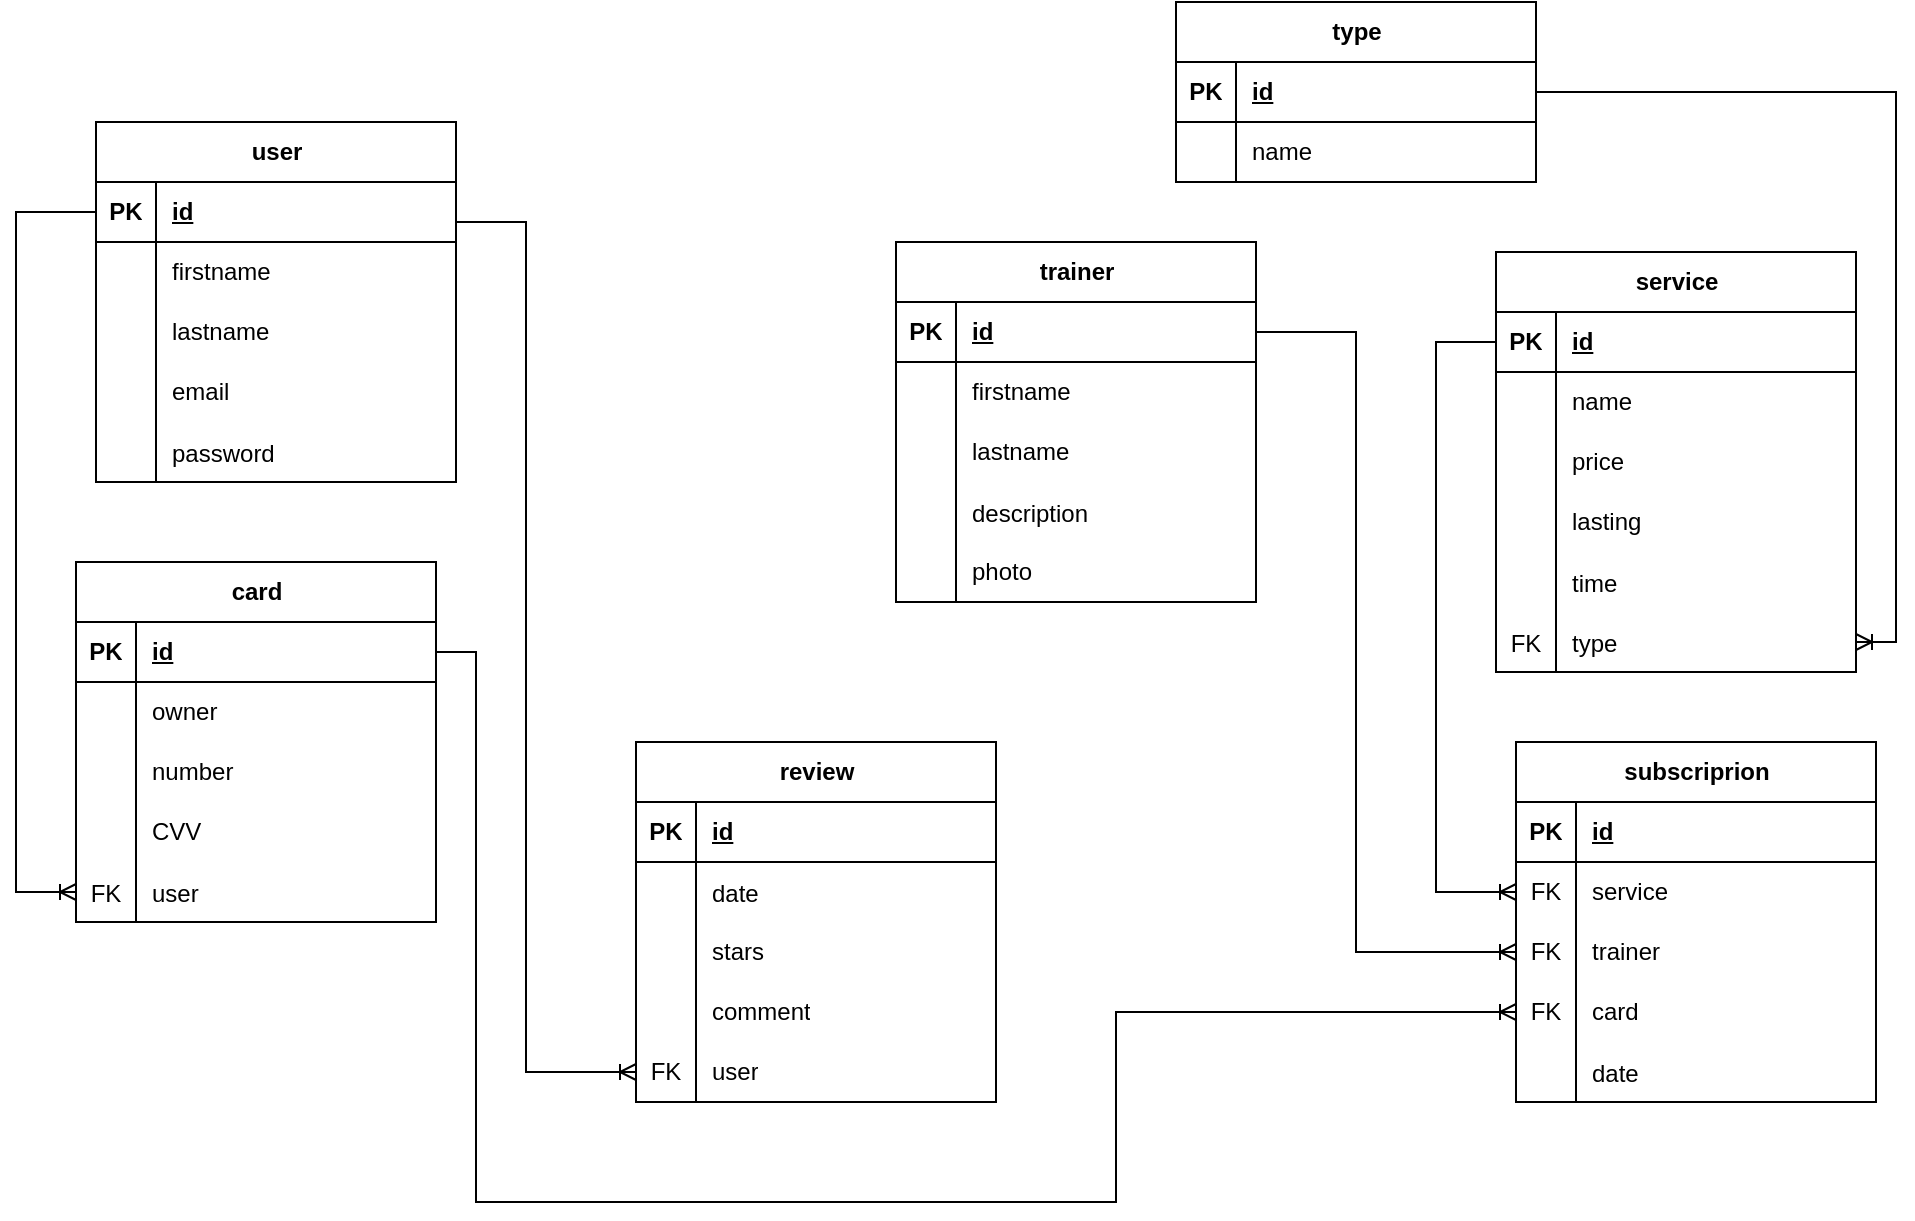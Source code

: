 <mxfile version="24.4.14" type="device">
  <diagram name="Страница — 1" id="z1n28d1z2kC2Fy-of5nL">
    <mxGraphModel dx="1433" dy="619" grid="1" gridSize="10" guides="1" tooltips="1" connect="1" arrows="1" fold="1" page="1" pageScale="1" pageWidth="1169" pageHeight="1654" math="0" shadow="0">
      <root>
        <mxCell id="0" />
        <mxCell id="1" parent="0" />
        <mxCell id="ek9z8chJMhZCGJEsI5D6-1" value="user" style="shape=table;startSize=30;container=1;collapsible=1;childLayout=tableLayout;fixedRows=1;rowLines=0;fontStyle=1;align=center;resizeLast=1;html=1;" parent="1" vertex="1">
          <mxGeometry x="130" y="90" width="180" height="180" as="geometry" />
        </mxCell>
        <mxCell id="ek9z8chJMhZCGJEsI5D6-2" value="" style="shape=tableRow;horizontal=0;startSize=0;swimlaneHead=0;swimlaneBody=0;fillColor=none;collapsible=0;dropTarget=0;points=[[0,0.5],[1,0.5]];portConstraint=eastwest;top=0;left=0;right=0;bottom=1;" parent="ek9z8chJMhZCGJEsI5D6-1" vertex="1">
          <mxGeometry y="30" width="180" height="30" as="geometry" />
        </mxCell>
        <mxCell id="ek9z8chJMhZCGJEsI5D6-3" value="PK" style="shape=partialRectangle;connectable=0;fillColor=none;top=0;left=0;bottom=0;right=0;fontStyle=1;overflow=hidden;whiteSpace=wrap;html=1;" parent="ek9z8chJMhZCGJEsI5D6-2" vertex="1">
          <mxGeometry width="30" height="30" as="geometry">
            <mxRectangle width="30" height="30" as="alternateBounds" />
          </mxGeometry>
        </mxCell>
        <mxCell id="ek9z8chJMhZCGJEsI5D6-4" value="id" style="shape=partialRectangle;connectable=0;fillColor=none;top=0;left=0;bottom=0;right=0;align=left;spacingLeft=6;fontStyle=5;overflow=hidden;whiteSpace=wrap;html=1;" parent="ek9z8chJMhZCGJEsI5D6-2" vertex="1">
          <mxGeometry x="30" width="150" height="30" as="geometry">
            <mxRectangle width="150" height="30" as="alternateBounds" />
          </mxGeometry>
        </mxCell>
        <mxCell id="ek9z8chJMhZCGJEsI5D6-5" value="" style="shape=tableRow;horizontal=0;startSize=0;swimlaneHead=0;swimlaneBody=0;fillColor=none;collapsible=0;dropTarget=0;points=[[0,0.5],[1,0.5]];portConstraint=eastwest;top=0;left=0;right=0;bottom=0;" parent="ek9z8chJMhZCGJEsI5D6-1" vertex="1">
          <mxGeometry y="60" width="180" height="30" as="geometry" />
        </mxCell>
        <mxCell id="ek9z8chJMhZCGJEsI5D6-6" value="" style="shape=partialRectangle;connectable=0;fillColor=none;top=0;left=0;bottom=0;right=0;editable=1;overflow=hidden;whiteSpace=wrap;html=1;" parent="ek9z8chJMhZCGJEsI5D6-5" vertex="1">
          <mxGeometry width="30" height="30" as="geometry">
            <mxRectangle width="30" height="30" as="alternateBounds" />
          </mxGeometry>
        </mxCell>
        <mxCell id="ek9z8chJMhZCGJEsI5D6-7" value="firstname" style="shape=partialRectangle;connectable=0;fillColor=none;top=0;left=0;bottom=0;right=0;align=left;spacingLeft=6;overflow=hidden;whiteSpace=wrap;html=1;" parent="ek9z8chJMhZCGJEsI5D6-5" vertex="1">
          <mxGeometry x="30" width="150" height="30" as="geometry">
            <mxRectangle width="150" height="30" as="alternateBounds" />
          </mxGeometry>
        </mxCell>
        <mxCell id="ek9z8chJMhZCGJEsI5D6-8" value="" style="shape=tableRow;horizontal=0;startSize=0;swimlaneHead=0;swimlaneBody=0;fillColor=none;collapsible=0;dropTarget=0;points=[[0,0.5],[1,0.5]];portConstraint=eastwest;top=0;left=0;right=0;bottom=0;" parent="ek9z8chJMhZCGJEsI5D6-1" vertex="1">
          <mxGeometry y="90" width="180" height="30" as="geometry" />
        </mxCell>
        <mxCell id="ek9z8chJMhZCGJEsI5D6-9" value="" style="shape=partialRectangle;connectable=0;fillColor=none;top=0;left=0;bottom=0;right=0;editable=1;overflow=hidden;whiteSpace=wrap;html=1;" parent="ek9z8chJMhZCGJEsI5D6-8" vertex="1">
          <mxGeometry width="30" height="30" as="geometry">
            <mxRectangle width="30" height="30" as="alternateBounds" />
          </mxGeometry>
        </mxCell>
        <mxCell id="ek9z8chJMhZCGJEsI5D6-10" value="lastname" style="shape=partialRectangle;connectable=0;fillColor=none;top=0;left=0;bottom=0;right=0;align=left;spacingLeft=6;overflow=hidden;whiteSpace=wrap;html=1;" parent="ek9z8chJMhZCGJEsI5D6-8" vertex="1">
          <mxGeometry x="30" width="150" height="30" as="geometry">
            <mxRectangle width="150" height="30" as="alternateBounds" />
          </mxGeometry>
        </mxCell>
        <mxCell id="ek9z8chJMhZCGJEsI5D6-11" value="" style="shape=tableRow;horizontal=0;startSize=0;swimlaneHead=0;swimlaneBody=0;fillColor=none;collapsible=0;dropTarget=0;points=[[0,0.5],[1,0.5]];portConstraint=eastwest;top=0;left=0;right=0;bottom=0;" parent="ek9z8chJMhZCGJEsI5D6-1" vertex="1">
          <mxGeometry y="120" width="180" height="30" as="geometry" />
        </mxCell>
        <mxCell id="ek9z8chJMhZCGJEsI5D6-12" value="" style="shape=partialRectangle;connectable=0;fillColor=none;top=0;left=0;bottom=0;right=0;editable=1;overflow=hidden;whiteSpace=wrap;html=1;" parent="ek9z8chJMhZCGJEsI5D6-11" vertex="1">
          <mxGeometry width="30" height="30" as="geometry">
            <mxRectangle width="30" height="30" as="alternateBounds" />
          </mxGeometry>
        </mxCell>
        <mxCell id="ek9z8chJMhZCGJEsI5D6-13" value="email" style="shape=partialRectangle;connectable=0;fillColor=none;top=0;left=0;bottom=0;right=0;align=left;spacingLeft=6;overflow=hidden;whiteSpace=wrap;html=1;" parent="ek9z8chJMhZCGJEsI5D6-11" vertex="1">
          <mxGeometry x="30" width="150" height="30" as="geometry">
            <mxRectangle width="150" height="30" as="alternateBounds" />
          </mxGeometry>
        </mxCell>
        <mxCell id="ek9z8chJMhZCGJEsI5D6-17" value="" style="shape=tableRow;horizontal=0;startSize=0;swimlaneHead=0;swimlaneBody=0;fillColor=none;collapsible=0;dropTarget=0;points=[[0,0.5],[1,0.5]];portConstraint=eastwest;top=0;left=0;right=0;bottom=0;" parent="ek9z8chJMhZCGJEsI5D6-1" vertex="1">
          <mxGeometry y="150" width="180" height="30" as="geometry" />
        </mxCell>
        <mxCell id="ek9z8chJMhZCGJEsI5D6-18" value="" style="shape=partialRectangle;connectable=0;fillColor=none;top=0;left=0;bottom=0;right=0;editable=1;overflow=hidden;" parent="ek9z8chJMhZCGJEsI5D6-17" vertex="1">
          <mxGeometry width="30" height="30" as="geometry">
            <mxRectangle width="30" height="30" as="alternateBounds" />
          </mxGeometry>
        </mxCell>
        <mxCell id="ek9z8chJMhZCGJEsI5D6-19" value="password" style="shape=partialRectangle;connectable=0;fillColor=none;top=0;left=0;bottom=0;right=0;align=left;spacingLeft=6;overflow=hidden;" parent="ek9z8chJMhZCGJEsI5D6-17" vertex="1">
          <mxGeometry x="30" width="150" height="30" as="geometry">
            <mxRectangle width="150" height="30" as="alternateBounds" />
          </mxGeometry>
        </mxCell>
        <mxCell id="ek9z8chJMhZCGJEsI5D6-29" value="service" style="shape=table;startSize=30;container=1;collapsible=1;childLayout=tableLayout;fixedRows=1;rowLines=0;fontStyle=1;align=center;resizeLast=1;html=1;" parent="1" vertex="1">
          <mxGeometry x="830" y="155" width="180" height="210" as="geometry" />
        </mxCell>
        <mxCell id="ek9z8chJMhZCGJEsI5D6-30" value="" style="shape=tableRow;horizontal=0;startSize=0;swimlaneHead=0;swimlaneBody=0;fillColor=none;collapsible=0;dropTarget=0;points=[[0,0.5],[1,0.5]];portConstraint=eastwest;top=0;left=0;right=0;bottom=1;" parent="ek9z8chJMhZCGJEsI5D6-29" vertex="1">
          <mxGeometry y="30" width="180" height="30" as="geometry" />
        </mxCell>
        <mxCell id="ek9z8chJMhZCGJEsI5D6-31" value="PK" style="shape=partialRectangle;connectable=0;fillColor=none;top=0;left=0;bottom=0;right=0;fontStyle=1;overflow=hidden;whiteSpace=wrap;html=1;" parent="ek9z8chJMhZCGJEsI5D6-30" vertex="1">
          <mxGeometry width="30" height="30" as="geometry">
            <mxRectangle width="30" height="30" as="alternateBounds" />
          </mxGeometry>
        </mxCell>
        <mxCell id="ek9z8chJMhZCGJEsI5D6-32" value="id" style="shape=partialRectangle;connectable=0;fillColor=none;top=0;left=0;bottom=0;right=0;align=left;spacingLeft=6;fontStyle=5;overflow=hidden;whiteSpace=wrap;html=1;" parent="ek9z8chJMhZCGJEsI5D6-30" vertex="1">
          <mxGeometry x="30" width="150" height="30" as="geometry">
            <mxRectangle width="150" height="30" as="alternateBounds" />
          </mxGeometry>
        </mxCell>
        <mxCell id="ek9z8chJMhZCGJEsI5D6-33" value="" style="shape=tableRow;horizontal=0;startSize=0;swimlaneHead=0;swimlaneBody=0;fillColor=none;collapsible=0;dropTarget=0;points=[[0,0.5],[1,0.5]];portConstraint=eastwest;top=0;left=0;right=0;bottom=0;" parent="ek9z8chJMhZCGJEsI5D6-29" vertex="1">
          <mxGeometry y="60" width="180" height="30" as="geometry" />
        </mxCell>
        <mxCell id="ek9z8chJMhZCGJEsI5D6-34" value="" style="shape=partialRectangle;connectable=0;fillColor=none;top=0;left=0;bottom=0;right=0;editable=1;overflow=hidden;whiteSpace=wrap;html=1;" parent="ek9z8chJMhZCGJEsI5D6-33" vertex="1">
          <mxGeometry width="30" height="30" as="geometry">
            <mxRectangle width="30" height="30" as="alternateBounds" />
          </mxGeometry>
        </mxCell>
        <mxCell id="ek9z8chJMhZCGJEsI5D6-35" value="name" style="shape=partialRectangle;connectable=0;fillColor=none;top=0;left=0;bottom=0;right=0;align=left;spacingLeft=6;overflow=hidden;whiteSpace=wrap;html=1;" parent="ek9z8chJMhZCGJEsI5D6-33" vertex="1">
          <mxGeometry x="30" width="150" height="30" as="geometry">
            <mxRectangle width="150" height="30" as="alternateBounds" />
          </mxGeometry>
        </mxCell>
        <mxCell id="ek9z8chJMhZCGJEsI5D6-36" value="" style="shape=tableRow;horizontal=0;startSize=0;swimlaneHead=0;swimlaneBody=0;fillColor=none;collapsible=0;dropTarget=0;points=[[0,0.5],[1,0.5]];portConstraint=eastwest;top=0;left=0;right=0;bottom=0;" parent="ek9z8chJMhZCGJEsI5D6-29" vertex="1">
          <mxGeometry y="90" width="180" height="30" as="geometry" />
        </mxCell>
        <mxCell id="ek9z8chJMhZCGJEsI5D6-37" value="" style="shape=partialRectangle;connectable=0;fillColor=none;top=0;left=0;bottom=0;right=0;editable=1;overflow=hidden;whiteSpace=wrap;html=1;" parent="ek9z8chJMhZCGJEsI5D6-36" vertex="1">
          <mxGeometry width="30" height="30" as="geometry">
            <mxRectangle width="30" height="30" as="alternateBounds" />
          </mxGeometry>
        </mxCell>
        <mxCell id="ek9z8chJMhZCGJEsI5D6-38" value="price" style="shape=partialRectangle;connectable=0;fillColor=none;top=0;left=0;bottom=0;right=0;align=left;spacingLeft=6;overflow=hidden;whiteSpace=wrap;html=1;" parent="ek9z8chJMhZCGJEsI5D6-36" vertex="1">
          <mxGeometry x="30" width="150" height="30" as="geometry">
            <mxRectangle width="150" height="30" as="alternateBounds" />
          </mxGeometry>
        </mxCell>
        <mxCell id="ek9z8chJMhZCGJEsI5D6-39" value="" style="shape=tableRow;horizontal=0;startSize=0;swimlaneHead=0;swimlaneBody=0;fillColor=none;collapsible=0;dropTarget=0;points=[[0,0.5],[1,0.5]];portConstraint=eastwest;top=0;left=0;right=0;bottom=0;" parent="ek9z8chJMhZCGJEsI5D6-29" vertex="1">
          <mxGeometry y="120" width="180" height="30" as="geometry" />
        </mxCell>
        <mxCell id="ek9z8chJMhZCGJEsI5D6-40" value="" style="shape=partialRectangle;connectable=0;fillColor=none;top=0;left=0;bottom=0;right=0;editable=1;overflow=hidden;whiteSpace=wrap;html=1;" parent="ek9z8chJMhZCGJEsI5D6-39" vertex="1">
          <mxGeometry width="30" height="30" as="geometry">
            <mxRectangle width="30" height="30" as="alternateBounds" />
          </mxGeometry>
        </mxCell>
        <mxCell id="ek9z8chJMhZCGJEsI5D6-41" value="lasting" style="shape=partialRectangle;connectable=0;fillColor=none;top=0;left=0;bottom=0;right=0;align=left;spacingLeft=6;overflow=hidden;whiteSpace=wrap;html=1;" parent="ek9z8chJMhZCGJEsI5D6-39" vertex="1">
          <mxGeometry x="30" width="150" height="30" as="geometry">
            <mxRectangle width="150" height="30" as="alternateBounds" />
          </mxGeometry>
        </mxCell>
        <mxCell id="ek9z8chJMhZCGJEsI5D6-42" value="" style="shape=tableRow;horizontal=0;startSize=0;swimlaneHead=0;swimlaneBody=0;fillColor=none;collapsible=0;dropTarget=0;points=[[0,0.5],[1,0.5]];portConstraint=eastwest;top=0;left=0;right=0;bottom=0;" parent="ek9z8chJMhZCGJEsI5D6-29" vertex="1">
          <mxGeometry y="150" width="180" height="30" as="geometry" />
        </mxCell>
        <mxCell id="ek9z8chJMhZCGJEsI5D6-43" value="" style="shape=partialRectangle;connectable=0;fillColor=none;top=0;left=0;bottom=0;right=0;editable=1;overflow=hidden;" parent="ek9z8chJMhZCGJEsI5D6-42" vertex="1">
          <mxGeometry width="30" height="30" as="geometry">
            <mxRectangle width="30" height="30" as="alternateBounds" />
          </mxGeometry>
        </mxCell>
        <mxCell id="ek9z8chJMhZCGJEsI5D6-44" value="time" style="shape=partialRectangle;connectable=0;fillColor=none;top=0;left=0;bottom=0;right=0;align=left;spacingLeft=6;overflow=hidden;" parent="ek9z8chJMhZCGJEsI5D6-42" vertex="1">
          <mxGeometry x="30" width="150" height="30" as="geometry">
            <mxRectangle width="150" height="30" as="alternateBounds" />
          </mxGeometry>
        </mxCell>
        <mxCell id="ek9z8chJMhZCGJEsI5D6-48" value="" style="shape=tableRow;horizontal=0;startSize=0;swimlaneHead=0;swimlaneBody=0;fillColor=none;collapsible=0;dropTarget=0;points=[[0,0.5],[1,0.5]];portConstraint=eastwest;top=0;left=0;right=0;bottom=0;" parent="ek9z8chJMhZCGJEsI5D6-29" vertex="1">
          <mxGeometry y="180" width="180" height="30" as="geometry" />
        </mxCell>
        <mxCell id="ek9z8chJMhZCGJEsI5D6-49" value="FK" style="shape=partialRectangle;connectable=0;fillColor=none;top=0;left=0;bottom=0;right=0;editable=1;overflow=hidden;" parent="ek9z8chJMhZCGJEsI5D6-48" vertex="1">
          <mxGeometry width="30" height="30" as="geometry">
            <mxRectangle width="30" height="30" as="alternateBounds" />
          </mxGeometry>
        </mxCell>
        <mxCell id="ek9z8chJMhZCGJEsI5D6-50" value="type" style="shape=partialRectangle;connectable=0;fillColor=none;top=0;left=0;bottom=0;right=0;align=left;spacingLeft=6;overflow=hidden;" parent="ek9z8chJMhZCGJEsI5D6-48" vertex="1">
          <mxGeometry x="30" width="150" height="30" as="geometry">
            <mxRectangle width="150" height="30" as="alternateBounds" />
          </mxGeometry>
        </mxCell>
        <mxCell id="ek9z8chJMhZCGJEsI5D6-51" value="review" style="shape=table;startSize=30;container=1;collapsible=1;childLayout=tableLayout;fixedRows=1;rowLines=0;fontStyle=1;align=center;resizeLast=1;html=1;" parent="1" vertex="1">
          <mxGeometry x="400" y="400" width="180" height="180" as="geometry" />
        </mxCell>
        <mxCell id="ek9z8chJMhZCGJEsI5D6-52" value="" style="shape=tableRow;horizontal=0;startSize=0;swimlaneHead=0;swimlaneBody=0;fillColor=none;collapsible=0;dropTarget=0;points=[[0,0.5],[1,0.5]];portConstraint=eastwest;top=0;left=0;right=0;bottom=1;" parent="ek9z8chJMhZCGJEsI5D6-51" vertex="1">
          <mxGeometry y="30" width="180" height="30" as="geometry" />
        </mxCell>
        <mxCell id="ek9z8chJMhZCGJEsI5D6-53" value="PK" style="shape=partialRectangle;connectable=0;fillColor=none;top=0;left=0;bottom=0;right=0;fontStyle=1;overflow=hidden;whiteSpace=wrap;html=1;" parent="ek9z8chJMhZCGJEsI5D6-52" vertex="1">
          <mxGeometry width="30" height="30" as="geometry">
            <mxRectangle width="30" height="30" as="alternateBounds" />
          </mxGeometry>
        </mxCell>
        <mxCell id="ek9z8chJMhZCGJEsI5D6-54" value="id" style="shape=partialRectangle;connectable=0;fillColor=none;top=0;left=0;bottom=0;right=0;align=left;spacingLeft=6;fontStyle=5;overflow=hidden;whiteSpace=wrap;html=1;" parent="ek9z8chJMhZCGJEsI5D6-52" vertex="1">
          <mxGeometry x="30" width="150" height="30" as="geometry">
            <mxRectangle width="150" height="30" as="alternateBounds" />
          </mxGeometry>
        </mxCell>
        <mxCell id="PJ1PNSNriinX8ecPUdzL-1" value="" style="shape=tableRow;horizontal=0;startSize=0;swimlaneHead=0;swimlaneBody=0;fillColor=none;collapsible=0;dropTarget=0;points=[[0,0.5],[1,0.5]];portConstraint=eastwest;top=0;left=0;right=0;bottom=0;" parent="ek9z8chJMhZCGJEsI5D6-51" vertex="1">
          <mxGeometry y="60" width="180" height="30" as="geometry" />
        </mxCell>
        <mxCell id="PJ1PNSNriinX8ecPUdzL-2" value="" style="shape=partialRectangle;connectable=0;fillColor=none;top=0;left=0;bottom=0;right=0;editable=1;overflow=hidden;" parent="PJ1PNSNriinX8ecPUdzL-1" vertex="1">
          <mxGeometry width="30" height="30" as="geometry">
            <mxRectangle width="30" height="30" as="alternateBounds" />
          </mxGeometry>
        </mxCell>
        <mxCell id="PJ1PNSNriinX8ecPUdzL-3" value="date" style="shape=partialRectangle;connectable=0;fillColor=none;top=0;left=0;bottom=0;right=0;align=left;spacingLeft=6;overflow=hidden;" parent="PJ1PNSNriinX8ecPUdzL-1" vertex="1">
          <mxGeometry x="30" width="150" height="30" as="geometry">
            <mxRectangle width="150" height="30" as="alternateBounds" />
          </mxGeometry>
        </mxCell>
        <mxCell id="ek9z8chJMhZCGJEsI5D6-55" value="" style="shape=tableRow;horizontal=0;startSize=0;swimlaneHead=0;swimlaneBody=0;fillColor=none;collapsible=0;dropTarget=0;points=[[0,0.5],[1,0.5]];portConstraint=eastwest;top=0;left=0;right=0;bottom=0;" parent="ek9z8chJMhZCGJEsI5D6-51" vertex="1">
          <mxGeometry y="90" width="180" height="30" as="geometry" />
        </mxCell>
        <mxCell id="ek9z8chJMhZCGJEsI5D6-56" value="" style="shape=partialRectangle;connectable=0;fillColor=none;top=0;left=0;bottom=0;right=0;editable=1;overflow=hidden;whiteSpace=wrap;html=1;" parent="ek9z8chJMhZCGJEsI5D6-55" vertex="1">
          <mxGeometry width="30" height="30" as="geometry">
            <mxRectangle width="30" height="30" as="alternateBounds" />
          </mxGeometry>
        </mxCell>
        <mxCell id="ek9z8chJMhZCGJEsI5D6-57" value="stars" style="shape=partialRectangle;connectable=0;fillColor=none;top=0;left=0;bottom=0;right=0;align=left;spacingLeft=6;overflow=hidden;whiteSpace=wrap;html=1;" parent="ek9z8chJMhZCGJEsI5D6-55" vertex="1">
          <mxGeometry x="30" width="150" height="30" as="geometry">
            <mxRectangle width="150" height="30" as="alternateBounds" />
          </mxGeometry>
        </mxCell>
        <mxCell id="ek9z8chJMhZCGJEsI5D6-58" value="" style="shape=tableRow;horizontal=0;startSize=0;swimlaneHead=0;swimlaneBody=0;fillColor=none;collapsible=0;dropTarget=0;points=[[0,0.5],[1,0.5]];portConstraint=eastwest;top=0;left=0;right=0;bottom=0;" parent="ek9z8chJMhZCGJEsI5D6-51" vertex="1">
          <mxGeometry y="120" width="180" height="30" as="geometry" />
        </mxCell>
        <mxCell id="ek9z8chJMhZCGJEsI5D6-59" value="" style="shape=partialRectangle;connectable=0;fillColor=none;top=0;left=0;bottom=0;right=0;editable=1;overflow=hidden;whiteSpace=wrap;html=1;" parent="ek9z8chJMhZCGJEsI5D6-58" vertex="1">
          <mxGeometry width="30" height="30" as="geometry">
            <mxRectangle width="30" height="30" as="alternateBounds" />
          </mxGeometry>
        </mxCell>
        <mxCell id="ek9z8chJMhZCGJEsI5D6-60" value="comment" style="shape=partialRectangle;connectable=0;fillColor=none;top=0;left=0;bottom=0;right=0;align=left;spacingLeft=6;overflow=hidden;whiteSpace=wrap;html=1;" parent="ek9z8chJMhZCGJEsI5D6-58" vertex="1">
          <mxGeometry x="30" width="150" height="30" as="geometry">
            <mxRectangle width="150" height="30" as="alternateBounds" />
          </mxGeometry>
        </mxCell>
        <mxCell id="ek9z8chJMhZCGJEsI5D6-61" value="" style="shape=tableRow;horizontal=0;startSize=0;swimlaneHead=0;swimlaneBody=0;fillColor=none;collapsible=0;dropTarget=0;points=[[0,0.5],[1,0.5]];portConstraint=eastwest;top=0;left=0;right=0;bottom=0;" parent="ek9z8chJMhZCGJEsI5D6-51" vertex="1">
          <mxGeometry y="150" width="180" height="30" as="geometry" />
        </mxCell>
        <mxCell id="ek9z8chJMhZCGJEsI5D6-62" value="FK" style="shape=partialRectangle;connectable=0;fillColor=none;top=0;left=0;bottom=0;right=0;editable=1;overflow=hidden;whiteSpace=wrap;html=1;" parent="ek9z8chJMhZCGJEsI5D6-61" vertex="1">
          <mxGeometry width="30" height="30" as="geometry">
            <mxRectangle width="30" height="30" as="alternateBounds" />
          </mxGeometry>
        </mxCell>
        <mxCell id="ek9z8chJMhZCGJEsI5D6-63" value="user" style="shape=partialRectangle;connectable=0;fillColor=none;top=0;left=0;bottom=0;right=0;align=left;spacingLeft=6;overflow=hidden;whiteSpace=wrap;html=1;" parent="ek9z8chJMhZCGJEsI5D6-61" vertex="1">
          <mxGeometry x="30" width="150" height="30" as="geometry">
            <mxRectangle width="150" height="30" as="alternateBounds" />
          </mxGeometry>
        </mxCell>
        <mxCell id="ek9z8chJMhZCGJEsI5D6-64" value="card" style="shape=table;startSize=30;container=1;collapsible=1;childLayout=tableLayout;fixedRows=1;rowLines=0;fontStyle=1;align=center;resizeLast=1;html=1;" parent="1" vertex="1">
          <mxGeometry x="120" y="310" width="180" height="180" as="geometry" />
        </mxCell>
        <mxCell id="ek9z8chJMhZCGJEsI5D6-65" value="" style="shape=tableRow;horizontal=0;startSize=0;swimlaneHead=0;swimlaneBody=0;fillColor=none;collapsible=0;dropTarget=0;points=[[0,0.5],[1,0.5]];portConstraint=eastwest;top=0;left=0;right=0;bottom=1;" parent="ek9z8chJMhZCGJEsI5D6-64" vertex="1">
          <mxGeometry y="30" width="180" height="30" as="geometry" />
        </mxCell>
        <mxCell id="ek9z8chJMhZCGJEsI5D6-66" value="PK" style="shape=partialRectangle;connectable=0;fillColor=none;top=0;left=0;bottom=0;right=0;fontStyle=1;overflow=hidden;whiteSpace=wrap;html=1;" parent="ek9z8chJMhZCGJEsI5D6-65" vertex="1">
          <mxGeometry width="30" height="30" as="geometry">
            <mxRectangle width="30" height="30" as="alternateBounds" />
          </mxGeometry>
        </mxCell>
        <mxCell id="ek9z8chJMhZCGJEsI5D6-67" value="id" style="shape=partialRectangle;connectable=0;fillColor=none;top=0;left=0;bottom=0;right=0;align=left;spacingLeft=6;fontStyle=5;overflow=hidden;whiteSpace=wrap;html=1;" parent="ek9z8chJMhZCGJEsI5D6-65" vertex="1">
          <mxGeometry x="30" width="150" height="30" as="geometry">
            <mxRectangle width="150" height="30" as="alternateBounds" />
          </mxGeometry>
        </mxCell>
        <mxCell id="ek9z8chJMhZCGJEsI5D6-68" value="" style="shape=tableRow;horizontal=0;startSize=0;swimlaneHead=0;swimlaneBody=0;fillColor=none;collapsible=0;dropTarget=0;points=[[0,0.5],[1,0.5]];portConstraint=eastwest;top=0;left=0;right=0;bottom=0;" parent="ek9z8chJMhZCGJEsI5D6-64" vertex="1">
          <mxGeometry y="60" width="180" height="30" as="geometry" />
        </mxCell>
        <mxCell id="ek9z8chJMhZCGJEsI5D6-69" value="" style="shape=partialRectangle;connectable=0;fillColor=none;top=0;left=0;bottom=0;right=0;editable=1;overflow=hidden;whiteSpace=wrap;html=1;" parent="ek9z8chJMhZCGJEsI5D6-68" vertex="1">
          <mxGeometry width="30" height="30" as="geometry">
            <mxRectangle width="30" height="30" as="alternateBounds" />
          </mxGeometry>
        </mxCell>
        <mxCell id="ek9z8chJMhZCGJEsI5D6-70" value="owner" style="shape=partialRectangle;connectable=0;fillColor=none;top=0;left=0;bottom=0;right=0;align=left;spacingLeft=6;overflow=hidden;whiteSpace=wrap;html=1;" parent="ek9z8chJMhZCGJEsI5D6-68" vertex="1">
          <mxGeometry x="30" width="150" height="30" as="geometry">
            <mxRectangle width="150" height="30" as="alternateBounds" />
          </mxGeometry>
        </mxCell>
        <mxCell id="ek9z8chJMhZCGJEsI5D6-71" value="" style="shape=tableRow;horizontal=0;startSize=0;swimlaneHead=0;swimlaneBody=0;fillColor=none;collapsible=0;dropTarget=0;points=[[0,0.5],[1,0.5]];portConstraint=eastwest;top=0;left=0;right=0;bottom=0;" parent="ek9z8chJMhZCGJEsI5D6-64" vertex="1">
          <mxGeometry y="90" width="180" height="30" as="geometry" />
        </mxCell>
        <mxCell id="ek9z8chJMhZCGJEsI5D6-72" value="" style="shape=partialRectangle;connectable=0;fillColor=none;top=0;left=0;bottom=0;right=0;editable=1;overflow=hidden;whiteSpace=wrap;html=1;" parent="ek9z8chJMhZCGJEsI5D6-71" vertex="1">
          <mxGeometry width="30" height="30" as="geometry">
            <mxRectangle width="30" height="30" as="alternateBounds" />
          </mxGeometry>
        </mxCell>
        <mxCell id="ek9z8chJMhZCGJEsI5D6-73" value="number" style="shape=partialRectangle;connectable=0;fillColor=none;top=0;left=0;bottom=0;right=0;align=left;spacingLeft=6;overflow=hidden;whiteSpace=wrap;html=1;" parent="ek9z8chJMhZCGJEsI5D6-71" vertex="1">
          <mxGeometry x="30" width="150" height="30" as="geometry">
            <mxRectangle width="150" height="30" as="alternateBounds" />
          </mxGeometry>
        </mxCell>
        <mxCell id="ek9z8chJMhZCGJEsI5D6-74" value="" style="shape=tableRow;horizontal=0;startSize=0;swimlaneHead=0;swimlaneBody=0;fillColor=none;collapsible=0;dropTarget=0;points=[[0,0.5],[1,0.5]];portConstraint=eastwest;top=0;left=0;right=0;bottom=0;" parent="ek9z8chJMhZCGJEsI5D6-64" vertex="1">
          <mxGeometry y="120" width="180" height="30" as="geometry" />
        </mxCell>
        <mxCell id="ek9z8chJMhZCGJEsI5D6-75" value="" style="shape=partialRectangle;connectable=0;fillColor=none;top=0;left=0;bottom=0;right=0;editable=1;overflow=hidden;whiteSpace=wrap;html=1;" parent="ek9z8chJMhZCGJEsI5D6-74" vertex="1">
          <mxGeometry width="30" height="30" as="geometry">
            <mxRectangle width="30" height="30" as="alternateBounds" />
          </mxGeometry>
        </mxCell>
        <mxCell id="ek9z8chJMhZCGJEsI5D6-76" value="CVV" style="shape=partialRectangle;connectable=0;fillColor=none;top=0;left=0;bottom=0;right=0;align=left;spacingLeft=6;overflow=hidden;whiteSpace=wrap;html=1;" parent="ek9z8chJMhZCGJEsI5D6-74" vertex="1">
          <mxGeometry x="30" width="150" height="30" as="geometry">
            <mxRectangle width="150" height="30" as="alternateBounds" />
          </mxGeometry>
        </mxCell>
        <mxCell id="ek9z8chJMhZCGJEsI5D6-80" value="" style="shape=tableRow;horizontal=0;startSize=0;swimlaneHead=0;swimlaneBody=0;fillColor=none;collapsible=0;dropTarget=0;points=[[0,0.5],[1,0.5]];portConstraint=eastwest;top=0;left=0;right=0;bottom=0;" parent="ek9z8chJMhZCGJEsI5D6-64" vertex="1">
          <mxGeometry y="150" width="180" height="30" as="geometry" />
        </mxCell>
        <mxCell id="ek9z8chJMhZCGJEsI5D6-81" value="FK" style="shape=partialRectangle;connectable=0;fillColor=none;top=0;left=0;bottom=0;right=0;editable=1;overflow=hidden;" parent="ek9z8chJMhZCGJEsI5D6-80" vertex="1">
          <mxGeometry width="30" height="30" as="geometry">
            <mxRectangle width="30" height="30" as="alternateBounds" />
          </mxGeometry>
        </mxCell>
        <mxCell id="ek9z8chJMhZCGJEsI5D6-82" value="user" style="shape=partialRectangle;connectable=0;fillColor=none;top=0;left=0;bottom=0;right=0;align=left;spacingLeft=6;overflow=hidden;" parent="ek9z8chJMhZCGJEsI5D6-80" vertex="1">
          <mxGeometry x="30" width="150" height="30" as="geometry">
            <mxRectangle width="150" height="30" as="alternateBounds" />
          </mxGeometry>
        </mxCell>
        <mxCell id="ek9z8chJMhZCGJEsI5D6-83" value="trainer" style="shape=table;startSize=30;container=1;collapsible=1;childLayout=tableLayout;fixedRows=1;rowLines=0;fontStyle=1;align=center;resizeLast=1;html=1;" parent="1" vertex="1">
          <mxGeometry x="530" y="150" width="180" height="180" as="geometry" />
        </mxCell>
        <mxCell id="ek9z8chJMhZCGJEsI5D6-84" value="" style="shape=tableRow;horizontal=0;startSize=0;swimlaneHead=0;swimlaneBody=0;fillColor=none;collapsible=0;dropTarget=0;points=[[0,0.5],[1,0.5]];portConstraint=eastwest;top=0;left=0;right=0;bottom=1;" parent="ek9z8chJMhZCGJEsI5D6-83" vertex="1">
          <mxGeometry y="30" width="180" height="30" as="geometry" />
        </mxCell>
        <mxCell id="ek9z8chJMhZCGJEsI5D6-85" value="PK" style="shape=partialRectangle;connectable=0;fillColor=none;top=0;left=0;bottom=0;right=0;fontStyle=1;overflow=hidden;whiteSpace=wrap;html=1;" parent="ek9z8chJMhZCGJEsI5D6-84" vertex="1">
          <mxGeometry width="30" height="30" as="geometry">
            <mxRectangle width="30" height="30" as="alternateBounds" />
          </mxGeometry>
        </mxCell>
        <mxCell id="ek9z8chJMhZCGJEsI5D6-86" value="id" style="shape=partialRectangle;connectable=0;fillColor=none;top=0;left=0;bottom=0;right=0;align=left;spacingLeft=6;fontStyle=5;overflow=hidden;whiteSpace=wrap;html=1;" parent="ek9z8chJMhZCGJEsI5D6-84" vertex="1">
          <mxGeometry x="30" width="150" height="30" as="geometry">
            <mxRectangle width="150" height="30" as="alternateBounds" />
          </mxGeometry>
        </mxCell>
        <mxCell id="ek9z8chJMhZCGJEsI5D6-87" value="" style="shape=tableRow;horizontal=0;startSize=0;swimlaneHead=0;swimlaneBody=0;fillColor=none;collapsible=0;dropTarget=0;points=[[0,0.5],[1,0.5]];portConstraint=eastwest;top=0;left=0;right=0;bottom=0;" parent="ek9z8chJMhZCGJEsI5D6-83" vertex="1">
          <mxGeometry y="60" width="180" height="30" as="geometry" />
        </mxCell>
        <mxCell id="ek9z8chJMhZCGJEsI5D6-88" value="" style="shape=partialRectangle;connectable=0;fillColor=none;top=0;left=0;bottom=0;right=0;editable=1;overflow=hidden;whiteSpace=wrap;html=1;" parent="ek9z8chJMhZCGJEsI5D6-87" vertex="1">
          <mxGeometry width="30" height="30" as="geometry">
            <mxRectangle width="30" height="30" as="alternateBounds" />
          </mxGeometry>
        </mxCell>
        <mxCell id="ek9z8chJMhZCGJEsI5D6-89" value="firstname" style="shape=partialRectangle;connectable=0;fillColor=none;top=0;left=0;bottom=0;right=0;align=left;spacingLeft=6;overflow=hidden;whiteSpace=wrap;html=1;" parent="ek9z8chJMhZCGJEsI5D6-87" vertex="1">
          <mxGeometry x="30" width="150" height="30" as="geometry">
            <mxRectangle width="150" height="30" as="alternateBounds" />
          </mxGeometry>
        </mxCell>
        <mxCell id="ek9z8chJMhZCGJEsI5D6-90" value="" style="shape=tableRow;horizontal=0;startSize=0;swimlaneHead=0;swimlaneBody=0;fillColor=none;collapsible=0;dropTarget=0;points=[[0,0.5],[1,0.5]];portConstraint=eastwest;top=0;left=0;right=0;bottom=0;" parent="ek9z8chJMhZCGJEsI5D6-83" vertex="1">
          <mxGeometry y="90" width="180" height="30" as="geometry" />
        </mxCell>
        <mxCell id="ek9z8chJMhZCGJEsI5D6-91" value="" style="shape=partialRectangle;connectable=0;fillColor=none;top=0;left=0;bottom=0;right=0;editable=1;overflow=hidden;whiteSpace=wrap;html=1;" parent="ek9z8chJMhZCGJEsI5D6-90" vertex="1">
          <mxGeometry width="30" height="30" as="geometry">
            <mxRectangle width="30" height="30" as="alternateBounds" />
          </mxGeometry>
        </mxCell>
        <mxCell id="ek9z8chJMhZCGJEsI5D6-92" value="lastname" style="shape=partialRectangle;connectable=0;fillColor=none;top=0;left=0;bottom=0;right=0;align=left;spacingLeft=6;overflow=hidden;whiteSpace=wrap;html=1;" parent="ek9z8chJMhZCGJEsI5D6-90" vertex="1">
          <mxGeometry x="30" width="150" height="30" as="geometry">
            <mxRectangle width="150" height="30" as="alternateBounds" />
          </mxGeometry>
        </mxCell>
        <mxCell id="ek9z8chJMhZCGJEsI5D6-132" value="" style="shape=tableRow;horizontal=0;startSize=0;swimlaneHead=0;swimlaneBody=0;fillColor=none;collapsible=0;dropTarget=0;points=[[0,0.5],[1,0.5]];portConstraint=eastwest;top=0;left=0;right=0;bottom=0;" parent="ek9z8chJMhZCGJEsI5D6-83" vertex="1">
          <mxGeometry y="120" width="180" height="30" as="geometry" />
        </mxCell>
        <mxCell id="ek9z8chJMhZCGJEsI5D6-133" value="" style="shape=partialRectangle;connectable=0;fillColor=none;top=0;left=0;bottom=0;right=0;editable=1;overflow=hidden;" parent="ek9z8chJMhZCGJEsI5D6-132" vertex="1">
          <mxGeometry width="30" height="30" as="geometry">
            <mxRectangle width="30" height="30" as="alternateBounds" />
          </mxGeometry>
        </mxCell>
        <mxCell id="ek9z8chJMhZCGJEsI5D6-134" value="description" style="shape=partialRectangle;connectable=0;fillColor=none;top=0;left=0;bottom=0;right=0;align=left;spacingLeft=6;overflow=hidden;" parent="ek9z8chJMhZCGJEsI5D6-132" vertex="1">
          <mxGeometry x="30" width="150" height="30" as="geometry">
            <mxRectangle width="150" height="30" as="alternateBounds" />
          </mxGeometry>
        </mxCell>
        <mxCell id="ek9z8chJMhZCGJEsI5D6-93" value="" style="shape=tableRow;horizontal=0;startSize=0;swimlaneHead=0;swimlaneBody=0;fillColor=none;collapsible=0;dropTarget=0;points=[[0,0.5],[1,0.5]];portConstraint=eastwest;top=0;left=0;right=0;bottom=0;" parent="ek9z8chJMhZCGJEsI5D6-83" vertex="1">
          <mxGeometry y="150" width="180" height="30" as="geometry" />
        </mxCell>
        <mxCell id="ek9z8chJMhZCGJEsI5D6-94" value="" style="shape=partialRectangle;connectable=0;fillColor=none;top=0;left=0;bottom=0;right=0;editable=1;overflow=hidden;whiteSpace=wrap;html=1;" parent="ek9z8chJMhZCGJEsI5D6-93" vertex="1">
          <mxGeometry width="30" height="30" as="geometry">
            <mxRectangle width="30" height="30" as="alternateBounds" />
          </mxGeometry>
        </mxCell>
        <mxCell id="ek9z8chJMhZCGJEsI5D6-95" value="photo" style="shape=partialRectangle;connectable=0;fillColor=none;top=0;left=0;bottom=0;right=0;align=left;spacingLeft=6;overflow=hidden;whiteSpace=wrap;html=1;" parent="ek9z8chJMhZCGJEsI5D6-93" vertex="1">
          <mxGeometry x="30" width="150" height="30" as="geometry">
            <mxRectangle width="150" height="30" as="alternateBounds" />
          </mxGeometry>
        </mxCell>
        <mxCell id="ek9z8chJMhZCGJEsI5D6-96" value="subscriprion" style="shape=table;startSize=30;container=1;collapsible=1;childLayout=tableLayout;fixedRows=1;rowLines=0;fontStyle=1;align=center;resizeLast=1;html=1;" parent="1" vertex="1">
          <mxGeometry x="840" y="400" width="180" height="180" as="geometry" />
        </mxCell>
        <mxCell id="ek9z8chJMhZCGJEsI5D6-97" value="" style="shape=tableRow;horizontal=0;startSize=0;swimlaneHead=0;swimlaneBody=0;fillColor=none;collapsible=0;dropTarget=0;points=[[0,0.5],[1,0.5]];portConstraint=eastwest;top=0;left=0;right=0;bottom=1;" parent="ek9z8chJMhZCGJEsI5D6-96" vertex="1">
          <mxGeometry y="30" width="180" height="30" as="geometry" />
        </mxCell>
        <mxCell id="ek9z8chJMhZCGJEsI5D6-98" value="PK" style="shape=partialRectangle;connectable=0;fillColor=none;top=0;left=0;bottom=0;right=0;fontStyle=1;overflow=hidden;whiteSpace=wrap;html=1;" parent="ek9z8chJMhZCGJEsI5D6-97" vertex="1">
          <mxGeometry width="30" height="30" as="geometry">
            <mxRectangle width="30" height="30" as="alternateBounds" />
          </mxGeometry>
        </mxCell>
        <mxCell id="ek9z8chJMhZCGJEsI5D6-99" value="id" style="shape=partialRectangle;connectable=0;fillColor=none;top=0;left=0;bottom=0;right=0;align=left;spacingLeft=6;fontStyle=5;overflow=hidden;whiteSpace=wrap;html=1;" parent="ek9z8chJMhZCGJEsI5D6-97" vertex="1">
          <mxGeometry x="30" width="150" height="30" as="geometry">
            <mxRectangle width="150" height="30" as="alternateBounds" />
          </mxGeometry>
        </mxCell>
        <mxCell id="ek9z8chJMhZCGJEsI5D6-100" value="" style="shape=tableRow;horizontal=0;startSize=0;swimlaneHead=0;swimlaneBody=0;fillColor=none;collapsible=0;dropTarget=0;points=[[0,0.5],[1,0.5]];portConstraint=eastwest;top=0;left=0;right=0;bottom=0;" parent="ek9z8chJMhZCGJEsI5D6-96" vertex="1">
          <mxGeometry y="60" width="180" height="30" as="geometry" />
        </mxCell>
        <mxCell id="ek9z8chJMhZCGJEsI5D6-101" value="FK" style="shape=partialRectangle;connectable=0;fillColor=none;top=0;left=0;bottom=0;right=0;editable=1;overflow=hidden;whiteSpace=wrap;html=1;" parent="ek9z8chJMhZCGJEsI5D6-100" vertex="1">
          <mxGeometry width="30" height="30" as="geometry">
            <mxRectangle width="30" height="30" as="alternateBounds" />
          </mxGeometry>
        </mxCell>
        <mxCell id="ek9z8chJMhZCGJEsI5D6-102" value="service" style="shape=partialRectangle;connectable=0;fillColor=none;top=0;left=0;bottom=0;right=0;align=left;spacingLeft=6;overflow=hidden;whiteSpace=wrap;html=1;" parent="ek9z8chJMhZCGJEsI5D6-100" vertex="1">
          <mxGeometry x="30" width="150" height="30" as="geometry">
            <mxRectangle width="150" height="30" as="alternateBounds" />
          </mxGeometry>
        </mxCell>
        <mxCell id="ek9z8chJMhZCGJEsI5D6-103" value="" style="shape=tableRow;horizontal=0;startSize=0;swimlaneHead=0;swimlaneBody=0;fillColor=none;collapsible=0;dropTarget=0;points=[[0,0.5],[1,0.5]];portConstraint=eastwest;top=0;left=0;right=0;bottom=0;" parent="ek9z8chJMhZCGJEsI5D6-96" vertex="1">
          <mxGeometry y="90" width="180" height="30" as="geometry" />
        </mxCell>
        <mxCell id="ek9z8chJMhZCGJEsI5D6-104" value="FK" style="shape=partialRectangle;connectable=0;fillColor=none;top=0;left=0;bottom=0;right=0;editable=1;overflow=hidden;whiteSpace=wrap;html=1;" parent="ek9z8chJMhZCGJEsI5D6-103" vertex="1">
          <mxGeometry width="30" height="30" as="geometry">
            <mxRectangle width="30" height="30" as="alternateBounds" />
          </mxGeometry>
        </mxCell>
        <mxCell id="ek9z8chJMhZCGJEsI5D6-105" value="trainer" style="shape=partialRectangle;connectable=0;fillColor=none;top=0;left=0;bottom=0;right=0;align=left;spacingLeft=6;overflow=hidden;whiteSpace=wrap;html=1;" parent="ek9z8chJMhZCGJEsI5D6-103" vertex="1">
          <mxGeometry x="30" width="150" height="30" as="geometry">
            <mxRectangle width="150" height="30" as="alternateBounds" />
          </mxGeometry>
        </mxCell>
        <mxCell id="ek9z8chJMhZCGJEsI5D6-106" value="" style="shape=tableRow;horizontal=0;startSize=0;swimlaneHead=0;swimlaneBody=0;fillColor=none;collapsible=0;dropTarget=0;points=[[0,0.5],[1,0.5]];portConstraint=eastwest;top=0;left=0;right=0;bottom=0;" parent="ek9z8chJMhZCGJEsI5D6-96" vertex="1">
          <mxGeometry y="120" width="180" height="30" as="geometry" />
        </mxCell>
        <mxCell id="ek9z8chJMhZCGJEsI5D6-107" value="FK" style="shape=partialRectangle;connectable=0;fillColor=none;top=0;left=0;bottom=0;right=0;editable=1;overflow=hidden;whiteSpace=wrap;html=1;" parent="ek9z8chJMhZCGJEsI5D6-106" vertex="1">
          <mxGeometry width="30" height="30" as="geometry">
            <mxRectangle width="30" height="30" as="alternateBounds" />
          </mxGeometry>
        </mxCell>
        <mxCell id="ek9z8chJMhZCGJEsI5D6-108" value="card" style="shape=partialRectangle;connectable=0;fillColor=none;top=0;left=0;bottom=0;right=0;align=left;spacingLeft=6;overflow=hidden;whiteSpace=wrap;html=1;" parent="ek9z8chJMhZCGJEsI5D6-106" vertex="1">
          <mxGeometry x="30" width="150" height="30" as="geometry">
            <mxRectangle width="150" height="30" as="alternateBounds" />
          </mxGeometry>
        </mxCell>
        <mxCell id="ek9z8chJMhZCGJEsI5D6-109" value="" style="shape=tableRow;horizontal=0;startSize=0;swimlaneHead=0;swimlaneBody=0;fillColor=none;collapsible=0;dropTarget=0;points=[[0,0.5],[1,0.5]];portConstraint=eastwest;top=0;left=0;right=0;bottom=0;" parent="ek9z8chJMhZCGJEsI5D6-96" vertex="1">
          <mxGeometry y="150" width="180" height="30" as="geometry" />
        </mxCell>
        <mxCell id="ek9z8chJMhZCGJEsI5D6-110" value="" style="shape=partialRectangle;connectable=0;fillColor=none;top=0;left=0;bottom=0;right=0;editable=1;overflow=hidden;" parent="ek9z8chJMhZCGJEsI5D6-109" vertex="1">
          <mxGeometry width="30" height="30" as="geometry">
            <mxRectangle width="30" height="30" as="alternateBounds" />
          </mxGeometry>
        </mxCell>
        <mxCell id="ek9z8chJMhZCGJEsI5D6-111" value="date" style="shape=partialRectangle;connectable=0;fillColor=none;top=0;left=0;bottom=0;right=0;align=left;spacingLeft=6;overflow=hidden;" parent="ek9z8chJMhZCGJEsI5D6-109" vertex="1">
          <mxGeometry x="30" width="150" height="30" as="geometry">
            <mxRectangle width="150" height="30" as="alternateBounds" />
          </mxGeometry>
        </mxCell>
        <mxCell id="ek9z8chJMhZCGJEsI5D6-115" value="type" style="shape=table;startSize=30;container=1;collapsible=1;childLayout=tableLayout;fixedRows=1;rowLines=0;fontStyle=1;align=center;resizeLast=1;html=1;" parent="1" vertex="1">
          <mxGeometry x="670" y="30" width="180" height="90" as="geometry" />
        </mxCell>
        <mxCell id="ek9z8chJMhZCGJEsI5D6-116" value="" style="shape=tableRow;horizontal=0;startSize=0;swimlaneHead=0;swimlaneBody=0;fillColor=none;collapsible=0;dropTarget=0;points=[[0,0.5],[1,0.5]];portConstraint=eastwest;top=0;left=0;right=0;bottom=1;" parent="ek9z8chJMhZCGJEsI5D6-115" vertex="1">
          <mxGeometry y="30" width="180" height="30" as="geometry" />
        </mxCell>
        <mxCell id="ek9z8chJMhZCGJEsI5D6-117" value="PK" style="shape=partialRectangle;connectable=0;fillColor=none;top=0;left=0;bottom=0;right=0;fontStyle=1;overflow=hidden;whiteSpace=wrap;html=1;" parent="ek9z8chJMhZCGJEsI5D6-116" vertex="1">
          <mxGeometry width="30" height="30" as="geometry">
            <mxRectangle width="30" height="30" as="alternateBounds" />
          </mxGeometry>
        </mxCell>
        <mxCell id="ek9z8chJMhZCGJEsI5D6-118" value="id" style="shape=partialRectangle;connectable=0;fillColor=none;top=0;left=0;bottom=0;right=0;align=left;spacingLeft=6;fontStyle=5;overflow=hidden;whiteSpace=wrap;html=1;" parent="ek9z8chJMhZCGJEsI5D6-116" vertex="1">
          <mxGeometry x="30" width="150" height="30" as="geometry">
            <mxRectangle width="150" height="30" as="alternateBounds" />
          </mxGeometry>
        </mxCell>
        <mxCell id="ek9z8chJMhZCGJEsI5D6-119" value="" style="shape=tableRow;horizontal=0;startSize=0;swimlaneHead=0;swimlaneBody=0;fillColor=none;collapsible=0;dropTarget=0;points=[[0,0.5],[1,0.5]];portConstraint=eastwest;top=0;left=0;right=0;bottom=0;" parent="ek9z8chJMhZCGJEsI5D6-115" vertex="1">
          <mxGeometry y="60" width="180" height="30" as="geometry" />
        </mxCell>
        <mxCell id="ek9z8chJMhZCGJEsI5D6-120" value="" style="shape=partialRectangle;connectable=0;fillColor=none;top=0;left=0;bottom=0;right=0;editable=1;overflow=hidden;whiteSpace=wrap;html=1;" parent="ek9z8chJMhZCGJEsI5D6-119" vertex="1">
          <mxGeometry width="30" height="30" as="geometry">
            <mxRectangle width="30" height="30" as="alternateBounds" />
          </mxGeometry>
        </mxCell>
        <mxCell id="ek9z8chJMhZCGJEsI5D6-121" value="name" style="shape=partialRectangle;connectable=0;fillColor=none;top=0;left=0;bottom=0;right=0;align=left;spacingLeft=6;overflow=hidden;whiteSpace=wrap;html=1;" parent="ek9z8chJMhZCGJEsI5D6-119" vertex="1">
          <mxGeometry x="30" width="150" height="30" as="geometry">
            <mxRectangle width="150" height="30" as="alternateBounds" />
          </mxGeometry>
        </mxCell>
        <mxCell id="ek9z8chJMhZCGJEsI5D6-128" style="edgeStyle=orthogonalEdgeStyle;rounded=0;orthogonalLoop=1;jettySize=auto;html=1;entryX=0;entryY=0.5;entryDx=0;entryDy=0;endArrow=ERoneToMany;endFill=0;" parent="1" source="ek9z8chJMhZCGJEsI5D6-2" target="ek9z8chJMhZCGJEsI5D6-61" edge="1">
          <mxGeometry relative="1" as="geometry">
            <Array as="points">
              <mxPoint x="345" y="140" />
              <mxPoint x="345" y="565" />
            </Array>
          </mxGeometry>
        </mxCell>
        <mxCell id="ek9z8chJMhZCGJEsI5D6-129" style="edgeStyle=orthogonalEdgeStyle;rounded=0;orthogonalLoop=1;jettySize=auto;html=1;entryX=0;entryY=0.5;entryDx=0;entryDy=0;endArrow=ERoneToMany;endFill=0;" parent="1" source="ek9z8chJMhZCGJEsI5D6-2" target="ek9z8chJMhZCGJEsI5D6-80" edge="1">
          <mxGeometry relative="1" as="geometry">
            <Array as="points">
              <mxPoint x="90" y="135" />
              <mxPoint x="90" y="475" />
            </Array>
          </mxGeometry>
        </mxCell>
        <mxCell id="ek9z8chJMhZCGJEsI5D6-131" style="edgeStyle=orthogonalEdgeStyle;rounded=0;orthogonalLoop=1;jettySize=auto;html=1;entryX=1;entryY=0.5;entryDx=0;entryDy=0;endArrow=ERoneToMany;endFill=0;" parent="1" source="ek9z8chJMhZCGJEsI5D6-116" target="ek9z8chJMhZCGJEsI5D6-48" edge="1">
          <mxGeometry relative="1" as="geometry" />
        </mxCell>
        <mxCell id="ek9z8chJMhZCGJEsI5D6-135" style="edgeStyle=orthogonalEdgeStyle;rounded=0;orthogonalLoop=1;jettySize=auto;html=1;entryX=0;entryY=0.5;entryDx=0;entryDy=0;endArrow=ERoneToMany;endFill=0;" parent="1" source="ek9z8chJMhZCGJEsI5D6-30" target="ek9z8chJMhZCGJEsI5D6-100" edge="1">
          <mxGeometry relative="1" as="geometry">
            <Array as="points">
              <mxPoint x="800" y="200" />
              <mxPoint x="800" y="475" />
            </Array>
          </mxGeometry>
        </mxCell>
        <mxCell id="ek9z8chJMhZCGJEsI5D6-136" style="edgeStyle=orthogonalEdgeStyle;rounded=0;orthogonalLoop=1;jettySize=auto;html=1;entryX=0;entryY=0.5;entryDx=0;entryDy=0;endArrow=ERoneToMany;endFill=0;" parent="1" source="ek9z8chJMhZCGJEsI5D6-84" target="ek9z8chJMhZCGJEsI5D6-103" edge="1">
          <mxGeometry relative="1" as="geometry">
            <Array as="points">
              <mxPoint x="760" y="195" />
              <mxPoint x="760" y="505" />
            </Array>
          </mxGeometry>
        </mxCell>
        <mxCell id="PJ1PNSNriinX8ecPUdzL-7" style="edgeStyle=orthogonalEdgeStyle;rounded=0;orthogonalLoop=1;jettySize=auto;html=1;entryX=0;entryY=0.5;entryDx=0;entryDy=0;endArrow=ERoneToMany;endFill=0;" parent="1" source="ek9z8chJMhZCGJEsI5D6-65" target="ek9z8chJMhZCGJEsI5D6-106" edge="1">
          <mxGeometry relative="1" as="geometry">
            <Array as="points">
              <mxPoint x="320" y="355" />
              <mxPoint x="320" y="630" />
              <mxPoint x="640" y="630" />
              <mxPoint x="640" y="535" />
            </Array>
          </mxGeometry>
        </mxCell>
      </root>
    </mxGraphModel>
  </diagram>
</mxfile>

